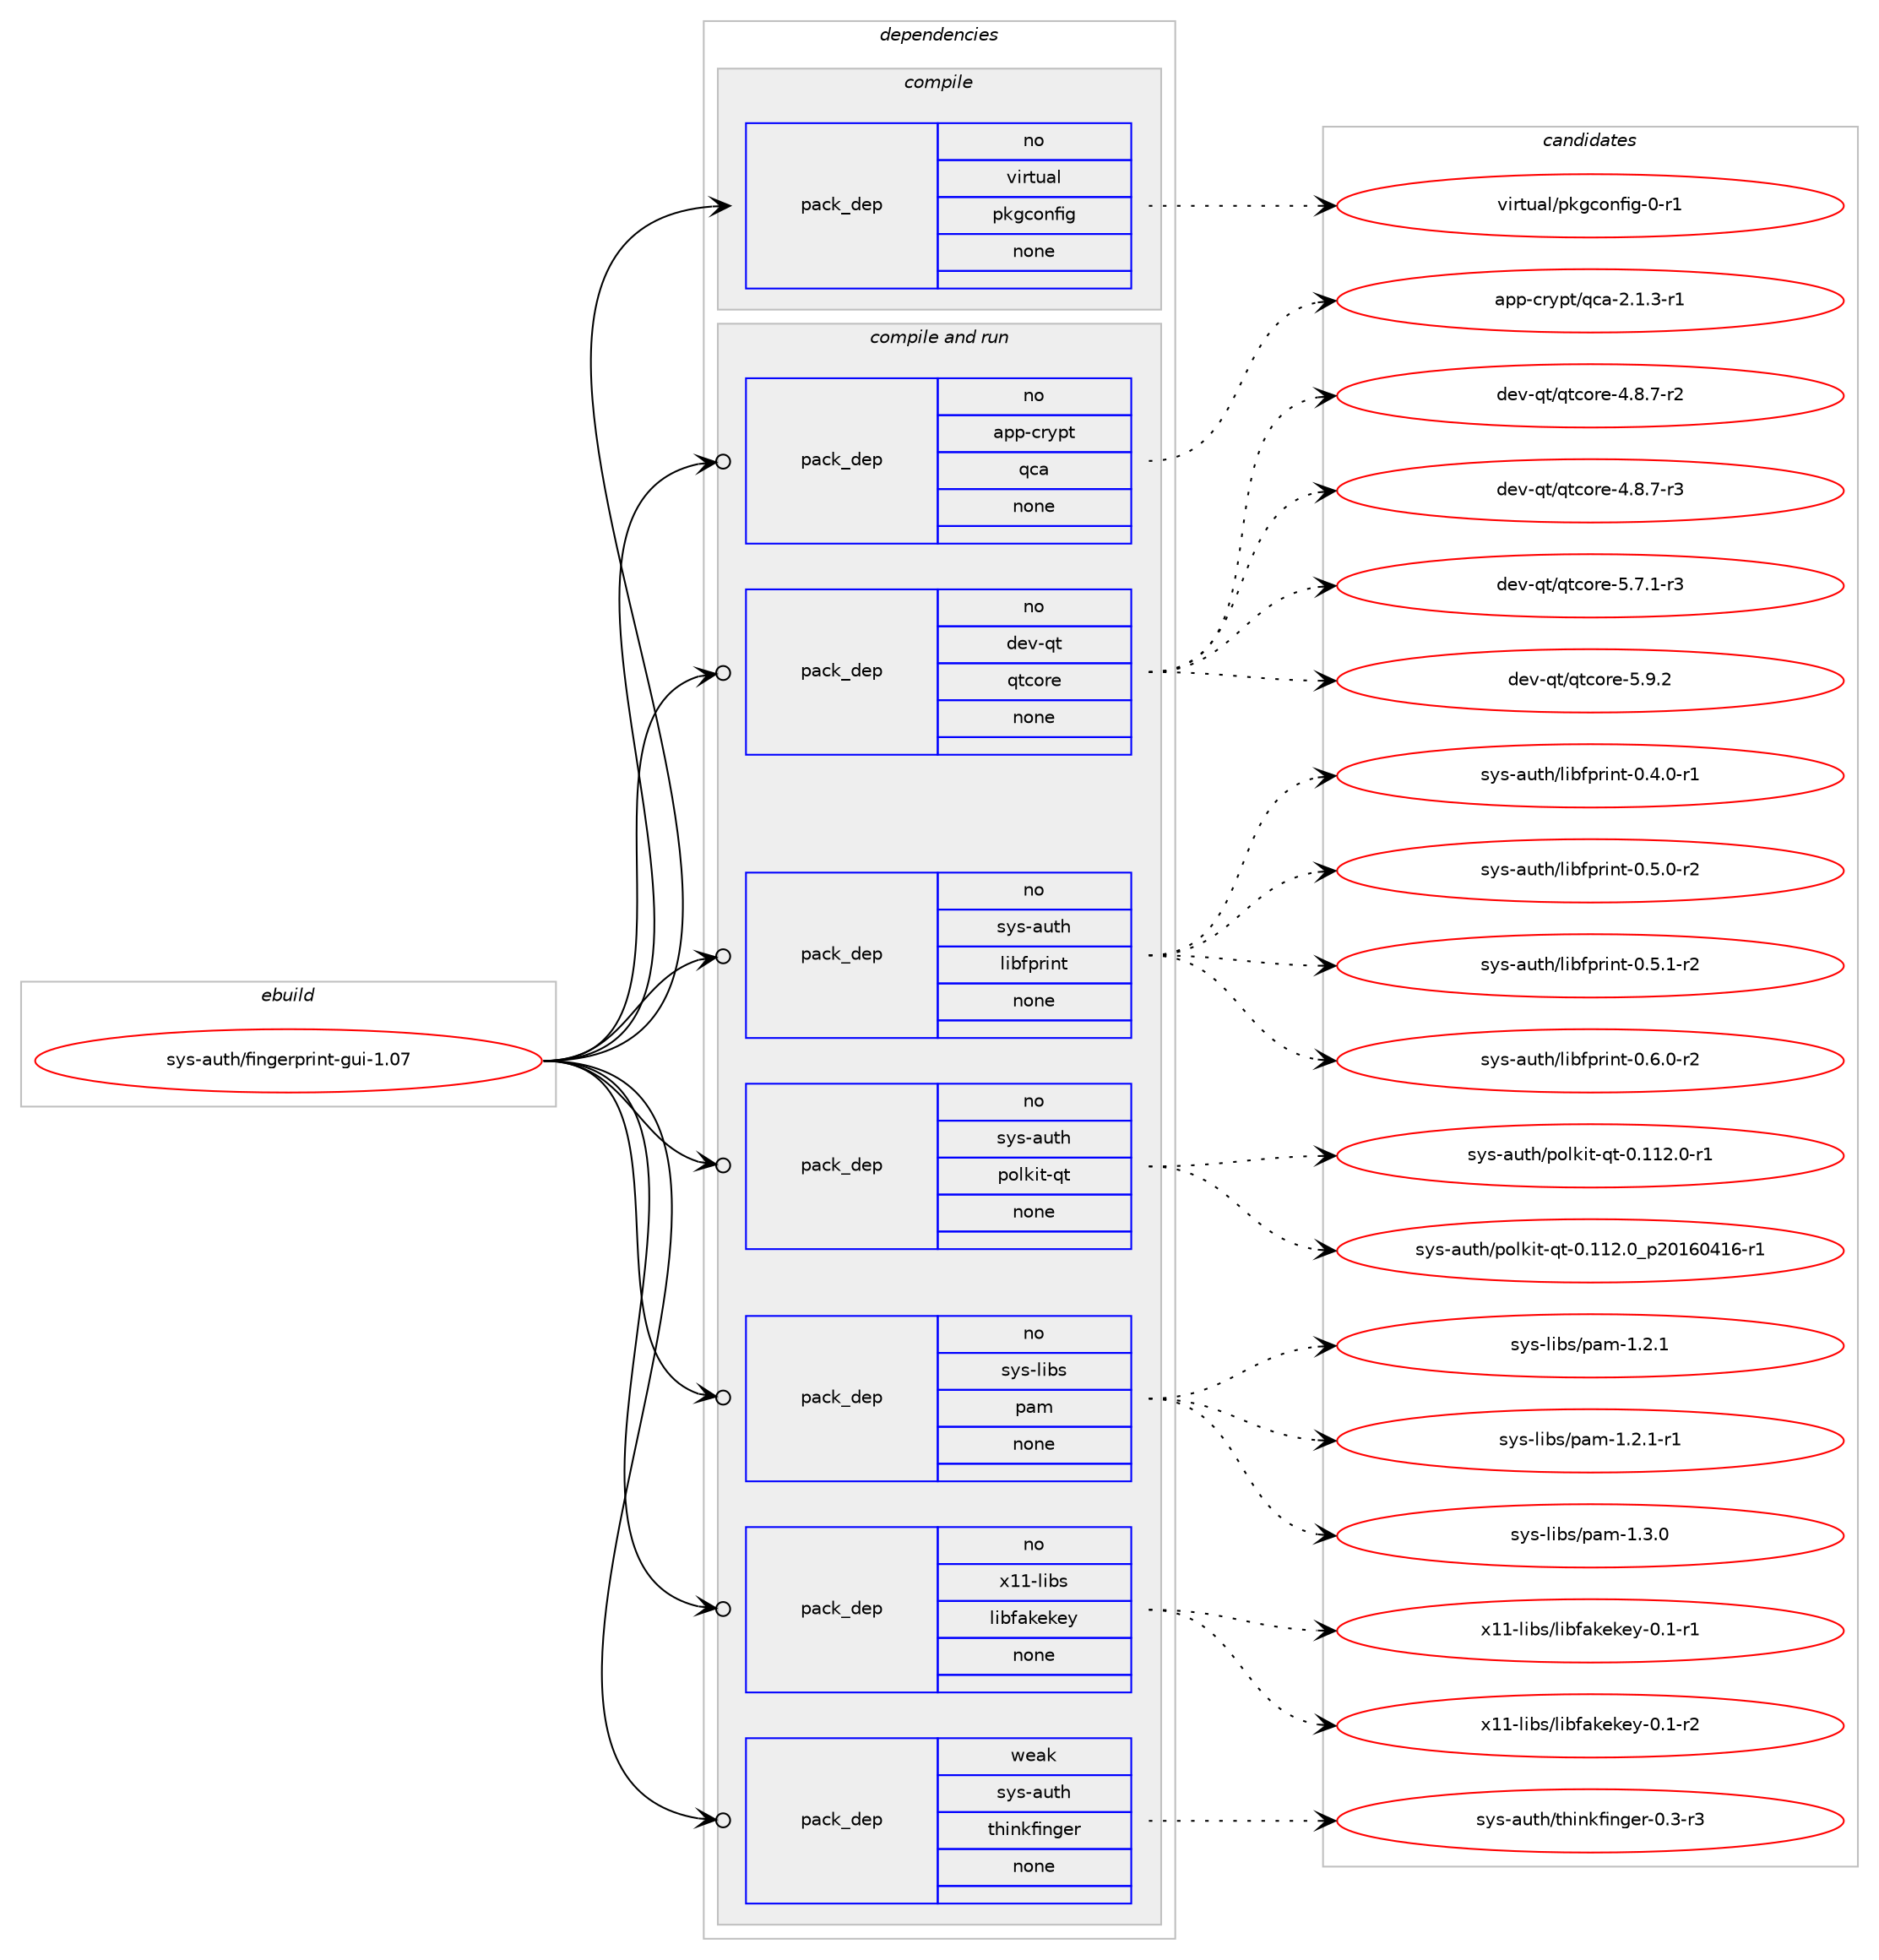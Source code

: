 digraph prolog {

# *************
# Graph options
# *************

newrank=true;
concentrate=true;
compound=true;
graph [rankdir=LR,fontname=Helvetica,fontsize=10,ranksep=1.5];#, ranksep=2.5, nodesep=0.2];
edge  [arrowhead=vee];
node  [fontname=Helvetica,fontsize=10];

# **********
# The ebuild
# **********

subgraph cluster_leftcol {
color=gray;
rank=same;
label=<<i>ebuild</i>>;
id [label="sys-auth/fingerprint-gui-1.07", color=red, width=4, href="../sys-auth/fingerprint-gui-1.07.svg"];
}

# ****************
# The dependencies
# ****************

subgraph cluster_midcol {
color=gray;
label=<<i>dependencies</i>>;
subgraph cluster_compile {
fillcolor="#eeeeee";
style=filled;
label=<<i>compile</i>>;
subgraph pack351740 {
dependency474316 [label=<<TABLE BORDER="0" CELLBORDER="1" CELLSPACING="0" CELLPADDING="4" WIDTH="220"><TR><TD ROWSPAN="6" CELLPADDING="30">pack_dep</TD></TR><TR><TD WIDTH="110">no</TD></TR><TR><TD>virtual</TD></TR><TR><TD>pkgconfig</TD></TR><TR><TD>none</TD></TR><TR><TD></TD></TR></TABLE>>, shape=none, color=blue];
}
id:e -> dependency474316:w [weight=20,style="solid",arrowhead="vee"];
}
subgraph cluster_compileandrun {
fillcolor="#eeeeee";
style=filled;
label=<<i>compile and run</i>>;
subgraph pack351741 {
dependency474317 [label=<<TABLE BORDER="0" CELLBORDER="1" CELLSPACING="0" CELLPADDING="4" WIDTH="220"><TR><TD ROWSPAN="6" CELLPADDING="30">pack_dep</TD></TR><TR><TD WIDTH="110">no</TD></TR><TR><TD>app-crypt</TD></TR><TR><TD>qca</TD></TR><TR><TD>none</TD></TR><TR><TD></TD></TR></TABLE>>, shape=none, color=blue];
}
id:e -> dependency474317:w [weight=20,style="solid",arrowhead="odotvee"];
subgraph pack351742 {
dependency474318 [label=<<TABLE BORDER="0" CELLBORDER="1" CELLSPACING="0" CELLPADDING="4" WIDTH="220"><TR><TD ROWSPAN="6" CELLPADDING="30">pack_dep</TD></TR><TR><TD WIDTH="110">no</TD></TR><TR><TD>dev-qt</TD></TR><TR><TD>qtcore</TD></TR><TR><TD>none</TD></TR><TR><TD></TD></TR></TABLE>>, shape=none, color=blue];
}
id:e -> dependency474318:w [weight=20,style="solid",arrowhead="odotvee"];
subgraph pack351743 {
dependency474319 [label=<<TABLE BORDER="0" CELLBORDER="1" CELLSPACING="0" CELLPADDING="4" WIDTH="220"><TR><TD ROWSPAN="6" CELLPADDING="30">pack_dep</TD></TR><TR><TD WIDTH="110">no</TD></TR><TR><TD>sys-auth</TD></TR><TR><TD>libfprint</TD></TR><TR><TD>none</TD></TR><TR><TD></TD></TR></TABLE>>, shape=none, color=blue];
}
id:e -> dependency474319:w [weight=20,style="solid",arrowhead="odotvee"];
subgraph pack351744 {
dependency474320 [label=<<TABLE BORDER="0" CELLBORDER="1" CELLSPACING="0" CELLPADDING="4" WIDTH="220"><TR><TD ROWSPAN="6" CELLPADDING="30">pack_dep</TD></TR><TR><TD WIDTH="110">no</TD></TR><TR><TD>sys-auth</TD></TR><TR><TD>polkit-qt</TD></TR><TR><TD>none</TD></TR><TR><TD></TD></TR></TABLE>>, shape=none, color=blue];
}
id:e -> dependency474320:w [weight=20,style="solid",arrowhead="odotvee"];
subgraph pack351745 {
dependency474321 [label=<<TABLE BORDER="0" CELLBORDER="1" CELLSPACING="0" CELLPADDING="4" WIDTH="220"><TR><TD ROWSPAN="6" CELLPADDING="30">pack_dep</TD></TR><TR><TD WIDTH="110">no</TD></TR><TR><TD>sys-libs</TD></TR><TR><TD>pam</TD></TR><TR><TD>none</TD></TR><TR><TD></TD></TR></TABLE>>, shape=none, color=blue];
}
id:e -> dependency474321:w [weight=20,style="solid",arrowhead="odotvee"];
subgraph pack351746 {
dependency474322 [label=<<TABLE BORDER="0" CELLBORDER="1" CELLSPACING="0" CELLPADDING="4" WIDTH="220"><TR><TD ROWSPAN="6" CELLPADDING="30">pack_dep</TD></TR><TR><TD WIDTH="110">no</TD></TR><TR><TD>x11-libs</TD></TR><TR><TD>libfakekey</TD></TR><TR><TD>none</TD></TR><TR><TD></TD></TR></TABLE>>, shape=none, color=blue];
}
id:e -> dependency474322:w [weight=20,style="solid",arrowhead="odotvee"];
subgraph pack351747 {
dependency474323 [label=<<TABLE BORDER="0" CELLBORDER="1" CELLSPACING="0" CELLPADDING="4" WIDTH="220"><TR><TD ROWSPAN="6" CELLPADDING="30">pack_dep</TD></TR><TR><TD WIDTH="110">weak</TD></TR><TR><TD>sys-auth</TD></TR><TR><TD>thinkfinger</TD></TR><TR><TD>none</TD></TR><TR><TD></TD></TR></TABLE>>, shape=none, color=blue];
}
id:e -> dependency474323:w [weight=20,style="solid",arrowhead="odotvee"];
}
subgraph cluster_run {
fillcolor="#eeeeee";
style=filled;
label=<<i>run</i>>;
}
}

# **************
# The candidates
# **************

subgraph cluster_choices {
rank=same;
color=gray;
label=<<i>candidates</i>>;

subgraph choice351740 {
color=black;
nodesep=1;
choice11810511411611797108471121071039911111010210510345484511449 [label="virtual/pkgconfig-0-r1", color=red, width=4,href="../virtual/pkgconfig-0-r1.svg"];
dependency474316:e -> choice11810511411611797108471121071039911111010210510345484511449:w [style=dotted,weight="100"];
}
subgraph choice351741 {
color=black;
nodesep=1;
choice9711211245991141211121164711399974550464946514511449 [label="app-crypt/qca-2.1.3-r1", color=red, width=4,href="../app-crypt/qca-2.1.3-r1.svg"];
dependency474317:e -> choice9711211245991141211121164711399974550464946514511449:w [style=dotted,weight="100"];
}
subgraph choice351742 {
color=black;
nodesep=1;
choice1001011184511311647113116991111141014552465646554511450 [label="dev-qt/qtcore-4.8.7-r2", color=red, width=4,href="../dev-qt/qtcore-4.8.7-r2.svg"];
choice1001011184511311647113116991111141014552465646554511451 [label="dev-qt/qtcore-4.8.7-r3", color=red, width=4,href="../dev-qt/qtcore-4.8.7-r3.svg"];
choice1001011184511311647113116991111141014553465546494511451 [label="dev-qt/qtcore-5.7.1-r3", color=red, width=4,href="../dev-qt/qtcore-5.7.1-r3.svg"];
choice100101118451131164711311699111114101455346574650 [label="dev-qt/qtcore-5.9.2", color=red, width=4,href="../dev-qt/qtcore-5.9.2.svg"];
dependency474318:e -> choice1001011184511311647113116991111141014552465646554511450:w [style=dotted,weight="100"];
dependency474318:e -> choice1001011184511311647113116991111141014552465646554511451:w [style=dotted,weight="100"];
dependency474318:e -> choice1001011184511311647113116991111141014553465546494511451:w [style=dotted,weight="100"];
dependency474318:e -> choice100101118451131164711311699111114101455346574650:w [style=dotted,weight="100"];
}
subgraph choice351743 {
color=black;
nodesep=1;
choice115121115459711711610447108105981021121141051101164548465246484511449 [label="sys-auth/libfprint-0.4.0-r1", color=red, width=4,href="../sys-auth/libfprint-0.4.0-r1.svg"];
choice115121115459711711610447108105981021121141051101164548465346484511450 [label="sys-auth/libfprint-0.5.0-r2", color=red, width=4,href="../sys-auth/libfprint-0.5.0-r2.svg"];
choice115121115459711711610447108105981021121141051101164548465346494511450 [label="sys-auth/libfprint-0.5.1-r2", color=red, width=4,href="../sys-auth/libfprint-0.5.1-r2.svg"];
choice115121115459711711610447108105981021121141051101164548465446484511450 [label="sys-auth/libfprint-0.6.0-r2", color=red, width=4,href="../sys-auth/libfprint-0.6.0-r2.svg"];
dependency474319:e -> choice115121115459711711610447108105981021121141051101164548465246484511449:w [style=dotted,weight="100"];
dependency474319:e -> choice115121115459711711610447108105981021121141051101164548465346484511450:w [style=dotted,weight="100"];
dependency474319:e -> choice115121115459711711610447108105981021121141051101164548465346494511450:w [style=dotted,weight="100"];
dependency474319:e -> choice115121115459711711610447108105981021121141051101164548465446484511450:w [style=dotted,weight="100"];
}
subgraph choice351744 {
color=black;
nodesep=1;
choice1151211154597117116104471121111081071051164511311645484649495046484511449 [label="sys-auth/polkit-qt-0.112.0-r1", color=red, width=4,href="../sys-auth/polkit-qt-0.112.0-r1.svg"];
choice1151211154597117116104471121111081071051164511311645484649495046489511250484954485249544511449 [label="sys-auth/polkit-qt-0.112.0_p20160416-r1", color=red, width=4,href="../sys-auth/polkit-qt-0.112.0_p20160416-r1.svg"];
dependency474320:e -> choice1151211154597117116104471121111081071051164511311645484649495046484511449:w [style=dotted,weight="100"];
dependency474320:e -> choice1151211154597117116104471121111081071051164511311645484649495046489511250484954485249544511449:w [style=dotted,weight="100"];
}
subgraph choice351745 {
color=black;
nodesep=1;
choice11512111545108105981154711297109454946504649 [label="sys-libs/pam-1.2.1", color=red, width=4,href="../sys-libs/pam-1.2.1.svg"];
choice115121115451081059811547112971094549465046494511449 [label="sys-libs/pam-1.2.1-r1", color=red, width=4,href="../sys-libs/pam-1.2.1-r1.svg"];
choice11512111545108105981154711297109454946514648 [label="sys-libs/pam-1.3.0", color=red, width=4,href="../sys-libs/pam-1.3.0.svg"];
dependency474321:e -> choice11512111545108105981154711297109454946504649:w [style=dotted,weight="100"];
dependency474321:e -> choice115121115451081059811547112971094549465046494511449:w [style=dotted,weight="100"];
dependency474321:e -> choice11512111545108105981154711297109454946514648:w [style=dotted,weight="100"];
}
subgraph choice351746 {
color=black;
nodesep=1;
choice12049494510810598115471081059810297107101107101121454846494511449 [label="x11-libs/libfakekey-0.1-r1", color=red, width=4,href="../x11-libs/libfakekey-0.1-r1.svg"];
choice12049494510810598115471081059810297107101107101121454846494511450 [label="x11-libs/libfakekey-0.1-r2", color=red, width=4,href="../x11-libs/libfakekey-0.1-r2.svg"];
dependency474322:e -> choice12049494510810598115471081059810297107101107101121454846494511449:w [style=dotted,weight="100"];
dependency474322:e -> choice12049494510810598115471081059810297107101107101121454846494511450:w [style=dotted,weight="100"];
}
subgraph choice351747 {
color=black;
nodesep=1;
choice115121115459711711610447116104105110107102105110103101114454846514511451 [label="sys-auth/thinkfinger-0.3-r3", color=red, width=4,href="../sys-auth/thinkfinger-0.3-r3.svg"];
dependency474323:e -> choice115121115459711711610447116104105110107102105110103101114454846514511451:w [style=dotted,weight="100"];
}
}

}
